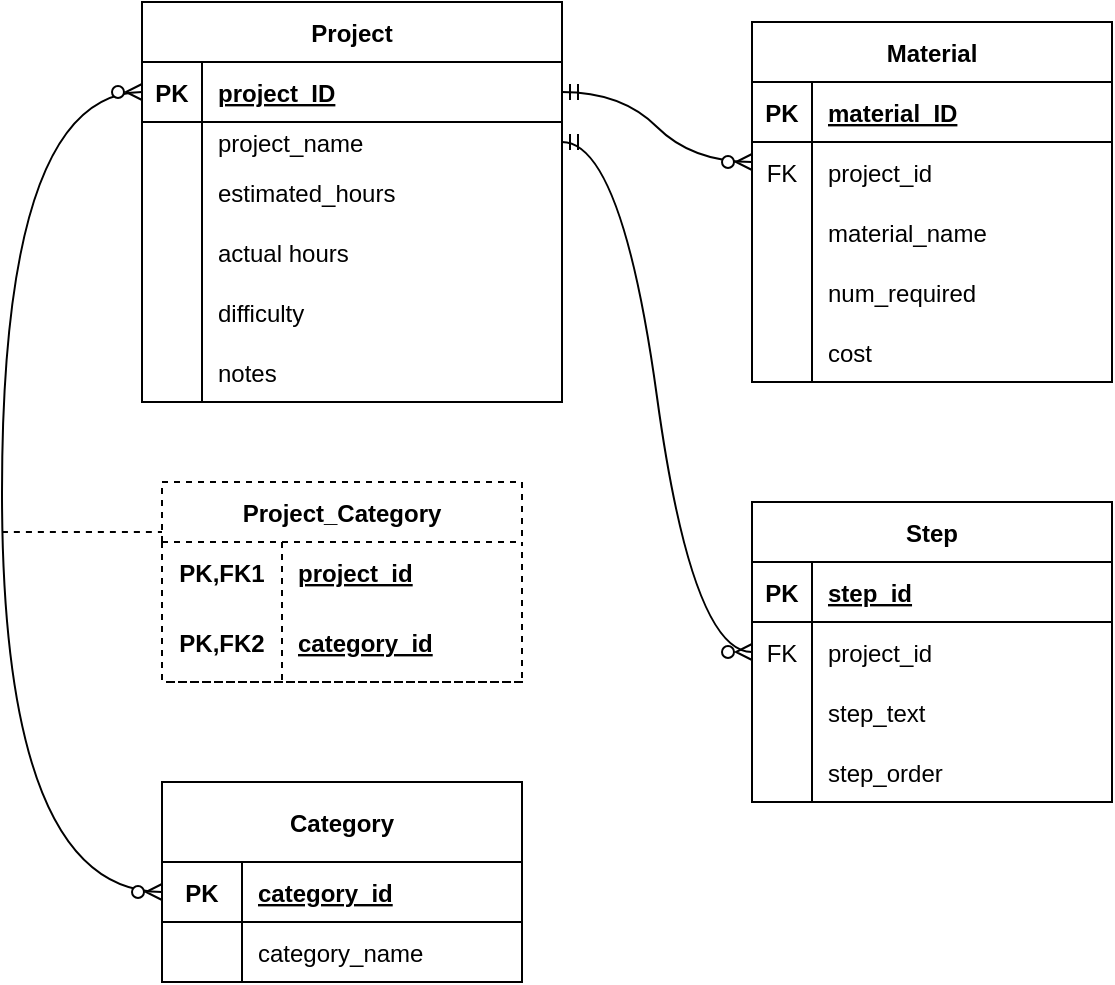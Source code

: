 <mxfile version="20.5.1" type="device"><diagram id="PEo8lDl5eDqdolq8sarL" name="Page-1"><mxGraphModel dx="1862" dy="603" grid="1" gridSize="10" guides="1" tooltips="1" connect="1" arrows="1" fold="1" page="1" pageScale="1" pageWidth="850" pageHeight="1100" math="0" shadow="0"><root><mxCell id="0"/><mxCell id="1" parent="0"/><mxCell id="TpmhyahT14Z1QtAnr8Y1-99" value="" style="fontSize=12;html=1;endArrow=ERzeroToMany;endFill=1;startArrow=ERzeroToMany;rounded=0;entryX=0;entryY=0.5;entryDx=0;entryDy=0;edgeStyle=orthogonalEdgeStyle;curved=1;exitX=0;exitY=0.5;exitDx=0;exitDy=0;" edge="1" parent="1" source="TpmhyahT14Z1QtAnr8Y1-70" target="TpmhyahT14Z1QtAnr8Y1-2"><mxGeometry width="100" height="100" relative="1" as="geometry"><mxPoint x="-70" y="500" as="sourcePoint"/><mxPoint x="-85" y="170" as="targetPoint"/><Array as="points"><mxPoint x="-40" y="475"/><mxPoint x="-40" y="75"/></Array></mxGeometry></mxCell><mxCell id="TpmhyahT14Z1QtAnr8Y1-1" value="Project" style="shape=table;startSize=30;container=1;collapsible=1;childLayout=tableLayout;fixedRows=1;rowLines=0;fontStyle=1;align=center;resizeLast=1;" vertex="1" parent="1"><mxGeometry x="30" y="30" width="210" height="200" as="geometry"/></mxCell><mxCell id="TpmhyahT14Z1QtAnr8Y1-2" value="" style="shape=tableRow;horizontal=0;startSize=0;swimlaneHead=0;swimlaneBody=0;fillColor=none;collapsible=0;dropTarget=0;points=[[0,0.5],[1,0.5]];portConstraint=eastwest;top=0;left=0;right=0;bottom=1;" vertex="1" parent="TpmhyahT14Z1QtAnr8Y1-1"><mxGeometry y="30" width="210" height="30" as="geometry"/></mxCell><mxCell id="TpmhyahT14Z1QtAnr8Y1-3" value="PK" style="shape=partialRectangle;connectable=0;fillColor=none;top=0;left=0;bottom=0;right=0;fontStyle=1;overflow=hidden;" vertex="1" parent="TpmhyahT14Z1QtAnr8Y1-2"><mxGeometry width="30" height="30" as="geometry"><mxRectangle width="30" height="30" as="alternateBounds"/></mxGeometry></mxCell><mxCell id="TpmhyahT14Z1QtAnr8Y1-4" value="project_ID" style="shape=partialRectangle;connectable=0;fillColor=none;top=0;left=0;bottom=0;right=0;align=left;spacingLeft=6;fontStyle=5;overflow=hidden;" vertex="1" parent="TpmhyahT14Z1QtAnr8Y1-2"><mxGeometry x="30" width="180" height="30" as="geometry"><mxRectangle width="180" height="30" as="alternateBounds"/></mxGeometry></mxCell><mxCell id="TpmhyahT14Z1QtAnr8Y1-5" value="" style="shape=tableRow;horizontal=0;startSize=0;swimlaneHead=0;swimlaneBody=0;fillColor=none;collapsible=0;dropTarget=0;points=[[0,0.5],[1,0.5]];portConstraint=eastwest;top=0;left=0;right=0;bottom=0;" vertex="1" parent="TpmhyahT14Z1QtAnr8Y1-1"><mxGeometry y="60" width="210" height="20" as="geometry"/></mxCell><mxCell id="TpmhyahT14Z1QtAnr8Y1-6" value="" style="shape=partialRectangle;connectable=0;fillColor=none;top=0;left=0;bottom=0;right=0;editable=1;overflow=hidden;" vertex="1" parent="TpmhyahT14Z1QtAnr8Y1-5"><mxGeometry width="30" height="20" as="geometry"><mxRectangle width="30" height="20" as="alternateBounds"/></mxGeometry></mxCell><mxCell id="TpmhyahT14Z1QtAnr8Y1-7" value="project_name" style="shape=partialRectangle;connectable=0;fillColor=none;top=0;left=0;bottom=0;right=0;align=left;spacingLeft=6;overflow=hidden;" vertex="1" parent="TpmhyahT14Z1QtAnr8Y1-5"><mxGeometry x="30" width="180" height="20" as="geometry"><mxRectangle width="180" height="20" as="alternateBounds"/></mxGeometry></mxCell><mxCell id="TpmhyahT14Z1QtAnr8Y1-8" value="" style="shape=tableRow;horizontal=0;startSize=0;swimlaneHead=0;swimlaneBody=0;fillColor=none;collapsible=0;dropTarget=0;points=[[0,0.5],[1,0.5]];portConstraint=eastwest;top=0;left=0;right=0;bottom=0;" vertex="1" parent="TpmhyahT14Z1QtAnr8Y1-1"><mxGeometry y="80" width="210" height="30" as="geometry"/></mxCell><mxCell id="TpmhyahT14Z1QtAnr8Y1-9" value="" style="shape=partialRectangle;connectable=0;fillColor=none;top=0;left=0;bottom=0;right=0;editable=1;overflow=hidden;" vertex="1" parent="TpmhyahT14Z1QtAnr8Y1-8"><mxGeometry width="30" height="30" as="geometry"><mxRectangle width="30" height="30" as="alternateBounds"/></mxGeometry></mxCell><mxCell id="TpmhyahT14Z1QtAnr8Y1-10" value="estimated_hours" style="shape=partialRectangle;connectable=0;fillColor=none;top=0;left=0;bottom=0;right=0;align=left;spacingLeft=6;overflow=hidden;" vertex="1" parent="TpmhyahT14Z1QtAnr8Y1-8"><mxGeometry x="30" width="180" height="30" as="geometry"><mxRectangle width="180" height="30" as="alternateBounds"/></mxGeometry></mxCell><mxCell id="TpmhyahT14Z1QtAnr8Y1-11" value="" style="shape=tableRow;horizontal=0;startSize=0;swimlaneHead=0;swimlaneBody=0;fillColor=none;collapsible=0;dropTarget=0;points=[[0,0.5],[1,0.5]];portConstraint=eastwest;top=0;left=0;right=0;bottom=0;" vertex="1" parent="TpmhyahT14Z1QtAnr8Y1-1"><mxGeometry y="110" width="210" height="30" as="geometry"/></mxCell><mxCell id="TpmhyahT14Z1QtAnr8Y1-12" value="" style="shape=partialRectangle;connectable=0;fillColor=none;top=0;left=0;bottom=0;right=0;editable=1;overflow=hidden;" vertex="1" parent="TpmhyahT14Z1QtAnr8Y1-11"><mxGeometry width="30" height="30" as="geometry"><mxRectangle width="30" height="30" as="alternateBounds"/></mxGeometry></mxCell><mxCell id="TpmhyahT14Z1QtAnr8Y1-13" value="actual hours" style="shape=partialRectangle;connectable=0;fillColor=none;top=0;left=0;bottom=0;right=0;align=left;spacingLeft=6;overflow=hidden;" vertex="1" parent="TpmhyahT14Z1QtAnr8Y1-11"><mxGeometry x="30" width="180" height="30" as="geometry"><mxRectangle width="180" height="30" as="alternateBounds"/></mxGeometry></mxCell><mxCell id="TpmhyahT14Z1QtAnr8Y1-84" value="" style="shape=tableRow;horizontal=0;startSize=0;swimlaneHead=0;swimlaneBody=0;fillColor=none;collapsible=0;dropTarget=0;points=[[0,0.5],[1,0.5]];portConstraint=eastwest;top=0;left=0;right=0;bottom=0;" vertex="1" parent="TpmhyahT14Z1QtAnr8Y1-1"><mxGeometry y="140" width="210" height="30" as="geometry"/></mxCell><mxCell id="TpmhyahT14Z1QtAnr8Y1-85" value="" style="shape=partialRectangle;connectable=0;fillColor=none;top=0;left=0;bottom=0;right=0;editable=1;overflow=hidden;" vertex="1" parent="TpmhyahT14Z1QtAnr8Y1-84"><mxGeometry width="30" height="30" as="geometry"><mxRectangle width="30" height="30" as="alternateBounds"/></mxGeometry></mxCell><mxCell id="TpmhyahT14Z1QtAnr8Y1-86" value="difficulty" style="shape=partialRectangle;connectable=0;fillColor=none;top=0;left=0;bottom=0;right=0;align=left;spacingLeft=6;overflow=hidden;" vertex="1" parent="TpmhyahT14Z1QtAnr8Y1-84"><mxGeometry x="30" width="180" height="30" as="geometry"><mxRectangle width="180" height="30" as="alternateBounds"/></mxGeometry></mxCell><mxCell id="TpmhyahT14Z1QtAnr8Y1-88" value="" style="shape=tableRow;horizontal=0;startSize=0;swimlaneHead=0;swimlaneBody=0;fillColor=none;collapsible=0;dropTarget=0;points=[[0,0.5],[1,0.5]];portConstraint=eastwest;top=0;left=0;right=0;bottom=0;" vertex="1" parent="TpmhyahT14Z1QtAnr8Y1-1"><mxGeometry y="170" width="210" height="30" as="geometry"/></mxCell><mxCell id="TpmhyahT14Z1QtAnr8Y1-89" value="" style="shape=partialRectangle;connectable=0;fillColor=none;top=0;left=0;bottom=0;right=0;editable=1;overflow=hidden;" vertex="1" parent="TpmhyahT14Z1QtAnr8Y1-88"><mxGeometry width="30" height="30" as="geometry"><mxRectangle width="30" height="30" as="alternateBounds"/></mxGeometry></mxCell><mxCell id="TpmhyahT14Z1QtAnr8Y1-90" value="notes" style="shape=partialRectangle;connectable=0;fillColor=none;top=0;left=0;bottom=0;right=0;align=left;spacingLeft=6;overflow=hidden;" vertex="1" parent="TpmhyahT14Z1QtAnr8Y1-88"><mxGeometry x="30" width="180" height="30" as="geometry"><mxRectangle width="180" height="30" as="alternateBounds"/></mxGeometry></mxCell><mxCell id="TpmhyahT14Z1QtAnr8Y1-30" value="Project_Category" style="shape=table;startSize=30;container=1;collapsible=1;childLayout=tableLayout;fixedRows=1;rowLines=0;fontStyle=1;align=center;resizeLast=1;dashed=1;fillColor=none;" vertex="1" parent="1"><mxGeometry x="40" y="270" width="180" height="100" as="geometry"/></mxCell><mxCell id="TpmhyahT14Z1QtAnr8Y1-31" value="" style="shape=tableRow;horizontal=0;startSize=0;swimlaneHead=0;swimlaneBody=0;fillColor=none;collapsible=0;dropTarget=0;points=[[0,0.5],[1,0.5]];portConstraint=eastwest;top=0;left=0;right=0;bottom=0;" vertex="1" parent="TpmhyahT14Z1QtAnr8Y1-30"><mxGeometry y="30" width="180" height="30" as="geometry"/></mxCell><mxCell id="TpmhyahT14Z1QtAnr8Y1-32" value="PK,FK1" style="shape=partialRectangle;connectable=0;fillColor=none;top=0;left=0;bottom=0;right=0;fontStyle=1;overflow=hidden;" vertex="1" parent="TpmhyahT14Z1QtAnr8Y1-31"><mxGeometry width="60" height="30" as="geometry"><mxRectangle width="60" height="30" as="alternateBounds"/></mxGeometry></mxCell><mxCell id="TpmhyahT14Z1QtAnr8Y1-33" value="project_id" style="shape=partialRectangle;connectable=0;fillColor=none;top=0;left=0;bottom=0;right=0;align=left;spacingLeft=6;fontStyle=5;overflow=hidden;" vertex="1" parent="TpmhyahT14Z1QtAnr8Y1-31"><mxGeometry x="60" width="120" height="30" as="geometry"><mxRectangle width="120" height="30" as="alternateBounds"/></mxGeometry></mxCell><mxCell id="TpmhyahT14Z1QtAnr8Y1-34" value="" style="shape=tableRow;horizontal=0;startSize=0;swimlaneHead=0;swimlaneBody=0;fillColor=none;collapsible=0;dropTarget=0;points=[[0,0.5],[1,0.5]];portConstraint=eastwest;top=0;left=0;right=0;bottom=1;dashed=1;" vertex="1" parent="TpmhyahT14Z1QtAnr8Y1-30"><mxGeometry y="60" width="180" height="40" as="geometry"/></mxCell><mxCell id="TpmhyahT14Z1QtAnr8Y1-35" value="PK,FK2" style="shape=partialRectangle;connectable=0;fillColor=none;top=0;left=0;bottom=0;right=0;fontStyle=1;overflow=hidden;" vertex="1" parent="TpmhyahT14Z1QtAnr8Y1-34"><mxGeometry width="60" height="40" as="geometry"><mxRectangle width="60" height="40" as="alternateBounds"/></mxGeometry></mxCell><mxCell id="TpmhyahT14Z1QtAnr8Y1-36" value="category_id" style="shape=partialRectangle;connectable=0;fillColor=none;top=0;left=0;bottom=0;right=0;align=left;spacingLeft=6;fontStyle=5;overflow=hidden;" vertex="1" parent="TpmhyahT14Z1QtAnr8Y1-34"><mxGeometry x="60" width="120" height="40" as="geometry"><mxRectangle width="120" height="40" as="alternateBounds"/></mxGeometry></mxCell><mxCell id="TpmhyahT14Z1QtAnr8Y1-43" value="Material" style="shape=table;startSize=30;container=1;collapsible=1;childLayout=tableLayout;fixedRows=1;rowLines=0;fontStyle=1;align=center;resizeLast=1;" vertex="1" parent="1"><mxGeometry x="335" y="40" width="180" height="180" as="geometry"/></mxCell><mxCell id="TpmhyahT14Z1QtAnr8Y1-44" value="" style="shape=tableRow;horizontal=0;startSize=0;swimlaneHead=0;swimlaneBody=0;fillColor=none;collapsible=0;dropTarget=0;points=[[0,0.5],[1,0.5]];portConstraint=eastwest;top=0;left=0;right=0;bottom=1;" vertex="1" parent="TpmhyahT14Z1QtAnr8Y1-43"><mxGeometry y="30" width="180" height="30" as="geometry"/></mxCell><mxCell id="TpmhyahT14Z1QtAnr8Y1-45" value="PK" style="shape=partialRectangle;connectable=0;fillColor=none;top=0;left=0;bottom=0;right=0;fontStyle=1;overflow=hidden;" vertex="1" parent="TpmhyahT14Z1QtAnr8Y1-44"><mxGeometry width="30" height="30" as="geometry"><mxRectangle width="30" height="30" as="alternateBounds"/></mxGeometry></mxCell><mxCell id="TpmhyahT14Z1QtAnr8Y1-46" value="material_ID" style="shape=partialRectangle;connectable=0;fillColor=none;top=0;left=0;bottom=0;right=0;align=left;spacingLeft=6;fontStyle=5;overflow=hidden;" vertex="1" parent="TpmhyahT14Z1QtAnr8Y1-44"><mxGeometry x="30" width="150" height="30" as="geometry"><mxRectangle width="150" height="30" as="alternateBounds"/></mxGeometry></mxCell><mxCell id="TpmhyahT14Z1QtAnr8Y1-47" value="" style="shape=tableRow;horizontal=0;startSize=0;swimlaneHead=0;swimlaneBody=0;fillColor=none;collapsible=0;dropTarget=0;points=[[0,0.5],[1,0.5]];portConstraint=eastwest;top=0;left=0;right=0;bottom=0;" vertex="1" parent="TpmhyahT14Z1QtAnr8Y1-43"><mxGeometry y="60" width="180" height="30" as="geometry"/></mxCell><mxCell id="TpmhyahT14Z1QtAnr8Y1-48" value="FK" style="shape=partialRectangle;connectable=0;fillColor=none;top=0;left=0;bottom=0;right=0;editable=1;overflow=hidden;" vertex="1" parent="TpmhyahT14Z1QtAnr8Y1-47"><mxGeometry width="30" height="30" as="geometry"><mxRectangle width="30" height="30" as="alternateBounds"/></mxGeometry></mxCell><mxCell id="TpmhyahT14Z1QtAnr8Y1-49" value="project_id" style="shape=partialRectangle;connectable=0;fillColor=none;top=0;left=0;bottom=0;right=0;align=left;spacingLeft=6;overflow=hidden;" vertex="1" parent="TpmhyahT14Z1QtAnr8Y1-47"><mxGeometry x="30" width="150" height="30" as="geometry"><mxRectangle width="150" height="30" as="alternateBounds"/></mxGeometry></mxCell><mxCell id="TpmhyahT14Z1QtAnr8Y1-50" value="" style="shape=tableRow;horizontal=0;startSize=0;swimlaneHead=0;swimlaneBody=0;fillColor=none;collapsible=0;dropTarget=0;points=[[0,0.5],[1,0.5]];portConstraint=eastwest;top=0;left=0;right=0;bottom=0;" vertex="1" parent="TpmhyahT14Z1QtAnr8Y1-43"><mxGeometry y="90" width="180" height="30" as="geometry"/></mxCell><mxCell id="TpmhyahT14Z1QtAnr8Y1-51" value="" style="shape=partialRectangle;connectable=0;fillColor=none;top=0;left=0;bottom=0;right=0;editable=1;overflow=hidden;" vertex="1" parent="TpmhyahT14Z1QtAnr8Y1-50"><mxGeometry width="30" height="30" as="geometry"><mxRectangle width="30" height="30" as="alternateBounds"/></mxGeometry></mxCell><mxCell id="TpmhyahT14Z1QtAnr8Y1-52" value="material_name" style="shape=partialRectangle;connectable=0;fillColor=none;top=0;left=0;bottom=0;right=0;align=left;spacingLeft=6;overflow=hidden;" vertex="1" parent="TpmhyahT14Z1QtAnr8Y1-50"><mxGeometry x="30" width="150" height="30" as="geometry"><mxRectangle width="150" height="30" as="alternateBounds"/></mxGeometry></mxCell><mxCell id="TpmhyahT14Z1QtAnr8Y1-53" value="" style="shape=tableRow;horizontal=0;startSize=0;swimlaneHead=0;swimlaneBody=0;fillColor=none;collapsible=0;dropTarget=0;points=[[0,0.5],[1,0.5]];portConstraint=eastwest;top=0;left=0;right=0;bottom=0;" vertex="1" parent="TpmhyahT14Z1QtAnr8Y1-43"><mxGeometry y="120" width="180" height="30" as="geometry"/></mxCell><mxCell id="TpmhyahT14Z1QtAnr8Y1-54" value="" style="shape=partialRectangle;connectable=0;fillColor=none;top=0;left=0;bottom=0;right=0;editable=1;overflow=hidden;" vertex="1" parent="TpmhyahT14Z1QtAnr8Y1-53"><mxGeometry width="30" height="30" as="geometry"><mxRectangle width="30" height="30" as="alternateBounds"/></mxGeometry></mxCell><mxCell id="TpmhyahT14Z1QtAnr8Y1-55" value="num_required" style="shape=partialRectangle;connectable=0;fillColor=none;top=0;left=0;bottom=0;right=0;align=left;spacingLeft=6;overflow=hidden;" vertex="1" parent="TpmhyahT14Z1QtAnr8Y1-53"><mxGeometry x="30" width="150" height="30" as="geometry"><mxRectangle width="150" height="30" as="alternateBounds"/></mxGeometry></mxCell><mxCell id="TpmhyahT14Z1QtAnr8Y1-96" value="" style="shape=tableRow;horizontal=0;startSize=0;swimlaneHead=0;swimlaneBody=0;fillColor=none;collapsible=0;dropTarget=0;points=[[0,0.5],[1,0.5]];portConstraint=eastwest;top=0;left=0;right=0;bottom=0;" vertex="1" parent="TpmhyahT14Z1QtAnr8Y1-43"><mxGeometry y="150" width="180" height="30" as="geometry"/></mxCell><mxCell id="TpmhyahT14Z1QtAnr8Y1-97" value="" style="shape=partialRectangle;connectable=0;fillColor=none;top=0;left=0;bottom=0;right=0;editable=1;overflow=hidden;" vertex="1" parent="TpmhyahT14Z1QtAnr8Y1-96"><mxGeometry width="30" height="30" as="geometry"><mxRectangle width="30" height="30" as="alternateBounds"/></mxGeometry></mxCell><mxCell id="TpmhyahT14Z1QtAnr8Y1-98" value="cost" style="shape=partialRectangle;connectable=0;fillColor=none;top=0;left=0;bottom=0;right=0;align=left;spacingLeft=6;overflow=hidden;" vertex="1" parent="TpmhyahT14Z1QtAnr8Y1-96"><mxGeometry x="30" width="150" height="30" as="geometry"><mxRectangle width="150" height="30" as="alternateBounds"/></mxGeometry></mxCell><mxCell id="TpmhyahT14Z1QtAnr8Y1-56" value="Step" style="shape=table;startSize=30;container=1;collapsible=1;childLayout=tableLayout;fixedRows=1;rowLines=0;fontStyle=1;align=center;resizeLast=1;" vertex="1" parent="1"><mxGeometry x="335" y="280" width="180" height="150" as="geometry"/></mxCell><mxCell id="TpmhyahT14Z1QtAnr8Y1-57" value="" style="shape=tableRow;horizontal=0;startSize=0;swimlaneHead=0;swimlaneBody=0;fillColor=none;collapsible=0;dropTarget=0;points=[[0,0.5],[1,0.5]];portConstraint=eastwest;top=0;left=0;right=0;bottom=1;" vertex="1" parent="TpmhyahT14Z1QtAnr8Y1-56"><mxGeometry y="30" width="180" height="30" as="geometry"/></mxCell><mxCell id="TpmhyahT14Z1QtAnr8Y1-58" value="PK" style="shape=partialRectangle;connectable=0;fillColor=none;top=0;left=0;bottom=0;right=0;fontStyle=1;overflow=hidden;" vertex="1" parent="TpmhyahT14Z1QtAnr8Y1-57"><mxGeometry width="30" height="30" as="geometry"><mxRectangle width="30" height="30" as="alternateBounds"/></mxGeometry></mxCell><mxCell id="TpmhyahT14Z1QtAnr8Y1-59" value="step_id" style="shape=partialRectangle;connectable=0;fillColor=none;top=0;left=0;bottom=0;right=0;align=left;spacingLeft=6;fontStyle=5;overflow=hidden;" vertex="1" parent="TpmhyahT14Z1QtAnr8Y1-57"><mxGeometry x="30" width="150" height="30" as="geometry"><mxRectangle width="150" height="30" as="alternateBounds"/></mxGeometry></mxCell><mxCell id="TpmhyahT14Z1QtAnr8Y1-60" value="" style="shape=tableRow;horizontal=0;startSize=0;swimlaneHead=0;swimlaneBody=0;fillColor=none;collapsible=0;dropTarget=0;points=[[0,0.5],[1,0.5]];portConstraint=eastwest;top=0;left=0;right=0;bottom=0;" vertex="1" parent="TpmhyahT14Z1QtAnr8Y1-56"><mxGeometry y="60" width="180" height="30" as="geometry"/></mxCell><mxCell id="TpmhyahT14Z1QtAnr8Y1-61" value="FK" style="shape=partialRectangle;connectable=0;fillColor=none;top=0;left=0;bottom=0;right=0;editable=1;overflow=hidden;" vertex="1" parent="TpmhyahT14Z1QtAnr8Y1-60"><mxGeometry width="30" height="30" as="geometry"><mxRectangle width="30" height="30" as="alternateBounds"/></mxGeometry></mxCell><mxCell id="TpmhyahT14Z1QtAnr8Y1-62" value="project_id" style="shape=partialRectangle;connectable=0;fillColor=none;top=0;left=0;bottom=0;right=0;align=left;spacingLeft=6;overflow=hidden;" vertex="1" parent="TpmhyahT14Z1QtAnr8Y1-60"><mxGeometry x="30" width="150" height="30" as="geometry"><mxRectangle width="150" height="30" as="alternateBounds"/></mxGeometry></mxCell><mxCell id="TpmhyahT14Z1QtAnr8Y1-63" value="" style="shape=tableRow;horizontal=0;startSize=0;swimlaneHead=0;swimlaneBody=0;fillColor=none;collapsible=0;dropTarget=0;points=[[0,0.5],[1,0.5]];portConstraint=eastwest;top=0;left=0;right=0;bottom=0;" vertex="1" parent="TpmhyahT14Z1QtAnr8Y1-56"><mxGeometry y="90" width="180" height="30" as="geometry"/></mxCell><mxCell id="TpmhyahT14Z1QtAnr8Y1-64" value="" style="shape=partialRectangle;connectable=0;fillColor=none;top=0;left=0;bottom=0;right=0;editable=1;overflow=hidden;" vertex="1" parent="TpmhyahT14Z1QtAnr8Y1-63"><mxGeometry width="30" height="30" as="geometry"><mxRectangle width="30" height="30" as="alternateBounds"/></mxGeometry></mxCell><mxCell id="TpmhyahT14Z1QtAnr8Y1-65" value="step_text" style="shape=partialRectangle;connectable=0;fillColor=none;top=0;left=0;bottom=0;right=0;align=left;spacingLeft=6;overflow=hidden;" vertex="1" parent="TpmhyahT14Z1QtAnr8Y1-63"><mxGeometry x="30" width="150" height="30" as="geometry"><mxRectangle width="150" height="30" as="alternateBounds"/></mxGeometry></mxCell><mxCell id="TpmhyahT14Z1QtAnr8Y1-66" value="" style="shape=tableRow;horizontal=0;startSize=0;swimlaneHead=0;swimlaneBody=0;fillColor=none;collapsible=0;dropTarget=0;points=[[0,0.5],[1,0.5]];portConstraint=eastwest;top=0;left=0;right=0;bottom=0;" vertex="1" parent="TpmhyahT14Z1QtAnr8Y1-56"><mxGeometry y="120" width="180" height="30" as="geometry"/></mxCell><mxCell id="TpmhyahT14Z1QtAnr8Y1-67" value="" style="shape=partialRectangle;connectable=0;fillColor=none;top=0;left=0;bottom=0;right=0;editable=1;overflow=hidden;" vertex="1" parent="TpmhyahT14Z1QtAnr8Y1-66"><mxGeometry width="30" height="30" as="geometry"><mxRectangle width="30" height="30" as="alternateBounds"/></mxGeometry></mxCell><mxCell id="TpmhyahT14Z1QtAnr8Y1-68" value="step_order" style="shape=partialRectangle;connectable=0;fillColor=none;top=0;left=0;bottom=0;right=0;align=left;spacingLeft=6;overflow=hidden;" vertex="1" parent="TpmhyahT14Z1QtAnr8Y1-66"><mxGeometry x="30" width="150" height="30" as="geometry"><mxRectangle width="150" height="30" as="alternateBounds"/></mxGeometry></mxCell><mxCell id="TpmhyahT14Z1QtAnr8Y1-69" value="Category" style="shape=table;startSize=40;container=1;collapsible=1;childLayout=tableLayout;fixedRows=1;rowLines=0;fontStyle=1;align=center;resizeLast=1;" vertex="1" parent="1"><mxGeometry x="40" y="420" width="180" height="100" as="geometry"/></mxCell><mxCell id="TpmhyahT14Z1QtAnr8Y1-70" value="" style="shape=tableRow;horizontal=0;startSize=0;swimlaneHead=0;swimlaneBody=0;fillColor=none;collapsible=0;dropTarget=0;points=[[0,0.5],[1,0.5]];portConstraint=eastwest;top=0;left=0;right=0;bottom=1;" vertex="1" parent="TpmhyahT14Z1QtAnr8Y1-69"><mxGeometry y="40" width="180" height="30" as="geometry"/></mxCell><mxCell id="TpmhyahT14Z1QtAnr8Y1-71" value="PK" style="shape=partialRectangle;connectable=0;fillColor=none;top=0;left=0;bottom=0;right=0;fontStyle=1;overflow=hidden;" vertex="1" parent="TpmhyahT14Z1QtAnr8Y1-70"><mxGeometry width="40" height="30" as="geometry"><mxRectangle width="40" height="30" as="alternateBounds"/></mxGeometry></mxCell><mxCell id="TpmhyahT14Z1QtAnr8Y1-72" value="category_id" style="shape=partialRectangle;connectable=0;fillColor=none;top=0;left=0;bottom=0;right=0;align=left;spacingLeft=6;fontStyle=5;overflow=hidden;" vertex="1" parent="TpmhyahT14Z1QtAnr8Y1-70"><mxGeometry x="40" width="140" height="30" as="geometry"><mxRectangle width="140" height="30" as="alternateBounds"/></mxGeometry></mxCell><mxCell id="TpmhyahT14Z1QtAnr8Y1-73" value="" style="shape=tableRow;horizontal=0;startSize=0;swimlaneHead=0;swimlaneBody=0;fillColor=none;collapsible=0;dropTarget=0;points=[[0,0.5],[1,0.5]];portConstraint=eastwest;top=0;left=0;right=0;bottom=0;" vertex="1" parent="TpmhyahT14Z1QtAnr8Y1-69"><mxGeometry y="70" width="180" height="30" as="geometry"/></mxCell><mxCell id="TpmhyahT14Z1QtAnr8Y1-74" value="" style="shape=partialRectangle;connectable=0;fillColor=none;top=0;left=0;bottom=0;right=0;editable=1;overflow=hidden;" vertex="1" parent="TpmhyahT14Z1QtAnr8Y1-73"><mxGeometry width="40" height="30" as="geometry"><mxRectangle width="40" height="30" as="alternateBounds"/></mxGeometry></mxCell><mxCell id="TpmhyahT14Z1QtAnr8Y1-75" value="category_name" style="shape=partialRectangle;connectable=0;fillColor=none;top=0;left=0;bottom=0;right=0;align=left;spacingLeft=6;overflow=hidden;" vertex="1" parent="TpmhyahT14Z1QtAnr8Y1-73"><mxGeometry x="40" width="140" height="30" as="geometry"><mxRectangle width="140" height="30" as="alternateBounds"/></mxGeometry></mxCell><mxCell id="TpmhyahT14Z1QtAnr8Y1-108" value="" style="endArrow=none;html=1;rounded=0;curved=1;dashed=1;entryX=0;entryY=0.25;entryDx=0;entryDy=0;" edge="1" parent="1" target="TpmhyahT14Z1QtAnr8Y1-30"><mxGeometry relative="1" as="geometry"><mxPoint x="-40" y="295" as="sourcePoint"/><mxPoint x="45" y="330" as="targetPoint"/><Array as="points"/></mxGeometry></mxCell><mxCell id="TpmhyahT14Z1QtAnr8Y1-109" value="" style="edgeStyle=entityRelationEdgeStyle;fontSize=12;html=1;endArrow=ERzeroToMany;startArrow=ERmandOne;rounded=0;curved=1;exitX=1;exitY=0.5;exitDx=0;exitDy=0;" edge="1" parent="1" source="TpmhyahT14Z1QtAnr8Y1-2"><mxGeometry width="100" height="100" relative="1" as="geometry"><mxPoint x="235" y="210" as="sourcePoint"/><mxPoint x="335" y="110" as="targetPoint"/></mxGeometry></mxCell><mxCell id="TpmhyahT14Z1QtAnr8Y1-110" value="" style="edgeStyle=entityRelationEdgeStyle;fontSize=12;html=1;endArrow=ERzeroToMany;startArrow=ERmandOne;rounded=0;curved=1;entryX=0;entryY=0.5;entryDx=0;entryDy=0;exitX=1;exitY=0.5;exitDx=0;exitDy=0;" edge="1" parent="1" source="TpmhyahT14Z1QtAnr8Y1-5" target="TpmhyahT14Z1QtAnr8Y1-60"><mxGeometry width="100" height="100" relative="1" as="geometry"><mxPoint x="235" y="450" as="sourcePoint"/><mxPoint x="335" y="350" as="targetPoint"/></mxGeometry></mxCell></root></mxGraphModel></diagram></mxfile>